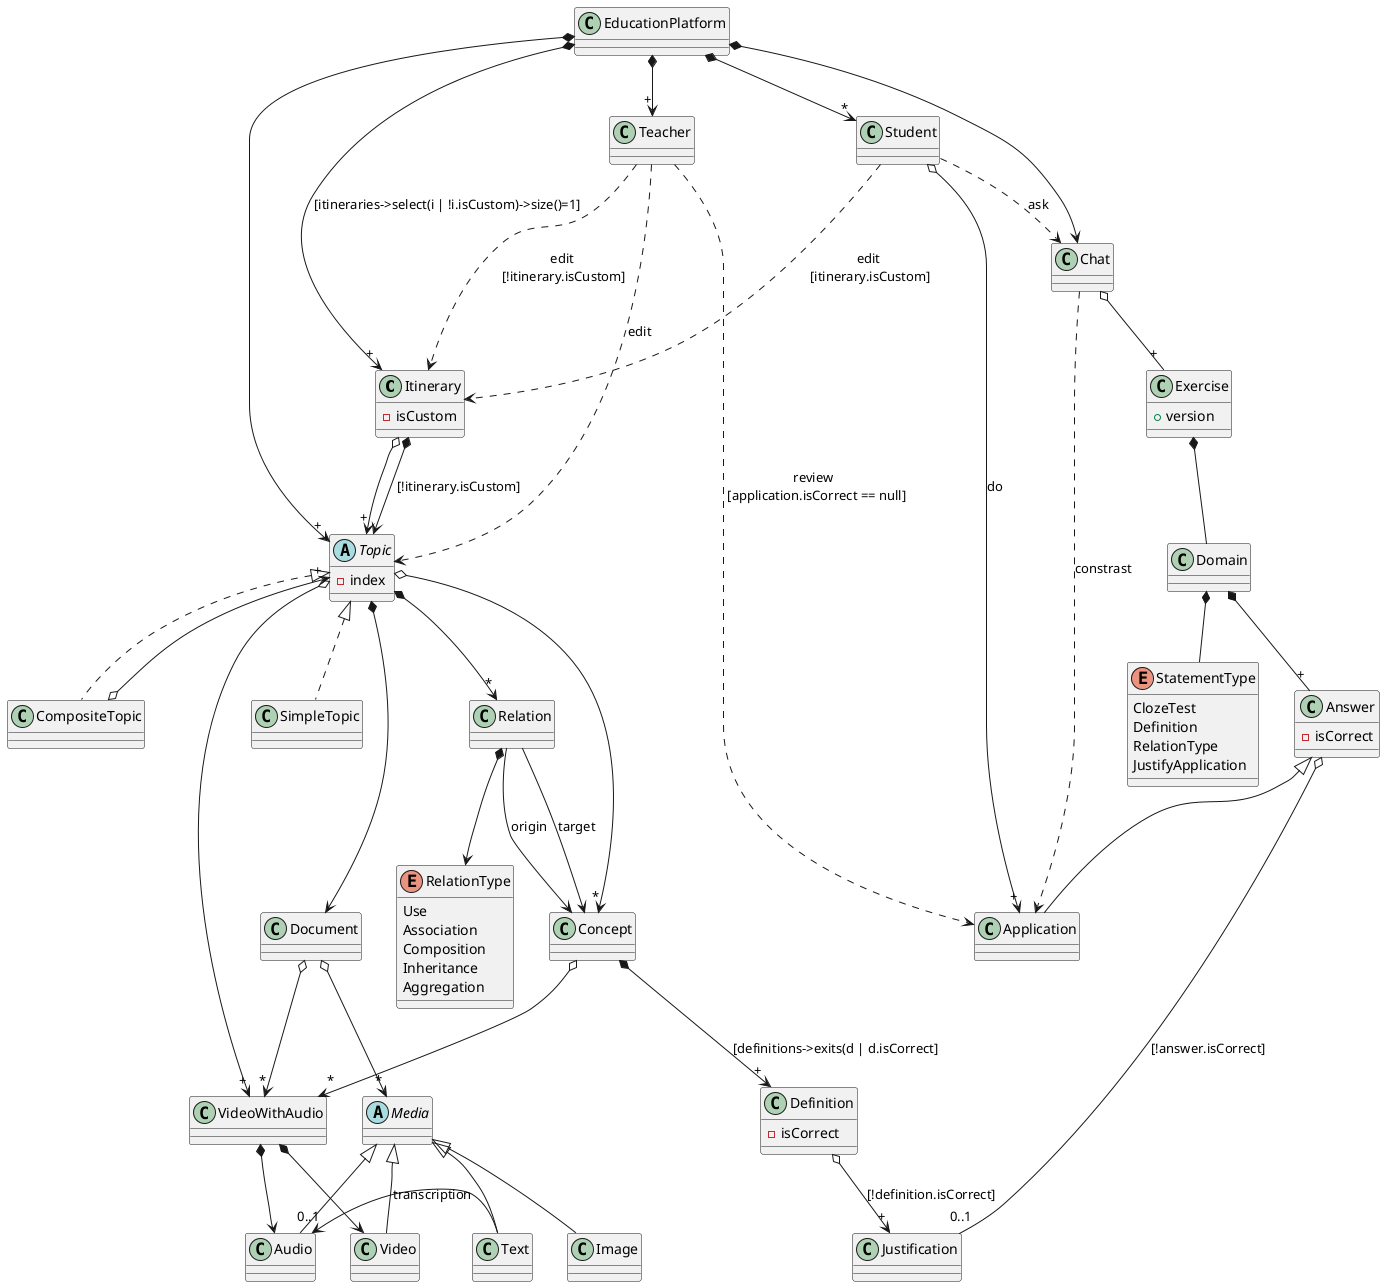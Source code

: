 @startuml

class Itinerary {
    - isCustom
}

Itinerary o--> "+" Topic 
Itinerary *--> Topic:[!itinerary.isCustom]
'[!itinerary.isCustom.topics->size()=1 \nand topics->first().oclIsTypeOf(CompositeTopic)]

EducationPlatform *--> "+" Teacher
EducationPlatform *--> "*" Student
EducationPlatform *--> "+" Topic
EducationPlatform *--> "+" Itinerary: [itineraries->select(i | !i.isCustom)->size()=1]
EducationPlatform *--> Chat

class Exercise{
    + version
}
Exercise *-- Domain

Domain *-- "+" Answer
Domain *-- StatementType

enum StatementType{
    ClozeTest
    Definition
    RelationType
    JustifyApplication
}

class Answer{
    - isCorrect
}
Answer o-- "0..1" Justification: [!answer.isCorrect]
Answer <|-- Application

Teacher ..> Application: review \n [application.isCorrect == null]
Teacher ..> Topic: edit
Teacher ...> Itinerary: edit \n[!itinerary.isCustom]

Chat o-- "+" Exercise
Chat ..> Application: constrast

Student ...> Itinerary: edit \n[itinerary.isCustom]
Student o--> "+" Application: do
Student ..> Chat: ask

abstract Topic{
    - index
}
Topic <|.. CompositeTopic
Topic <|.. SimpleTopic
Topic o--> "*" Concept
Topic *--> Document
Topic *--> "*" Relation
Topic o--> "+" VideoWithAudio

CompositeTopic o--> "+" Topic

Concept *--> "+" Definition: [definitions->exits(d | d.isCorrect]
Concept o--> "*" VideoWithAudio

Relation --> Concept: origin
Relation --> Concept: target
Relation *--> RelationType

enum RelationType {
    Use
    Association
    Composition
    Inheritance
    Aggregation
} 

class Definition {
    - isCorrect
}
Definition o-->"+" Justification: [!definition.isCorrect]

Document o--> "*" VideoWithAudio
Document o--> "*" Media

VideoWithAudio *--> Audio
VideoWithAudio *--> Video

abstract Media {}
Media <|-- Image
Media <|-- Text
Media <|-- Audio 
Media <|-- Video

Text -left-> "0..1" Audio: transcription

@enduml